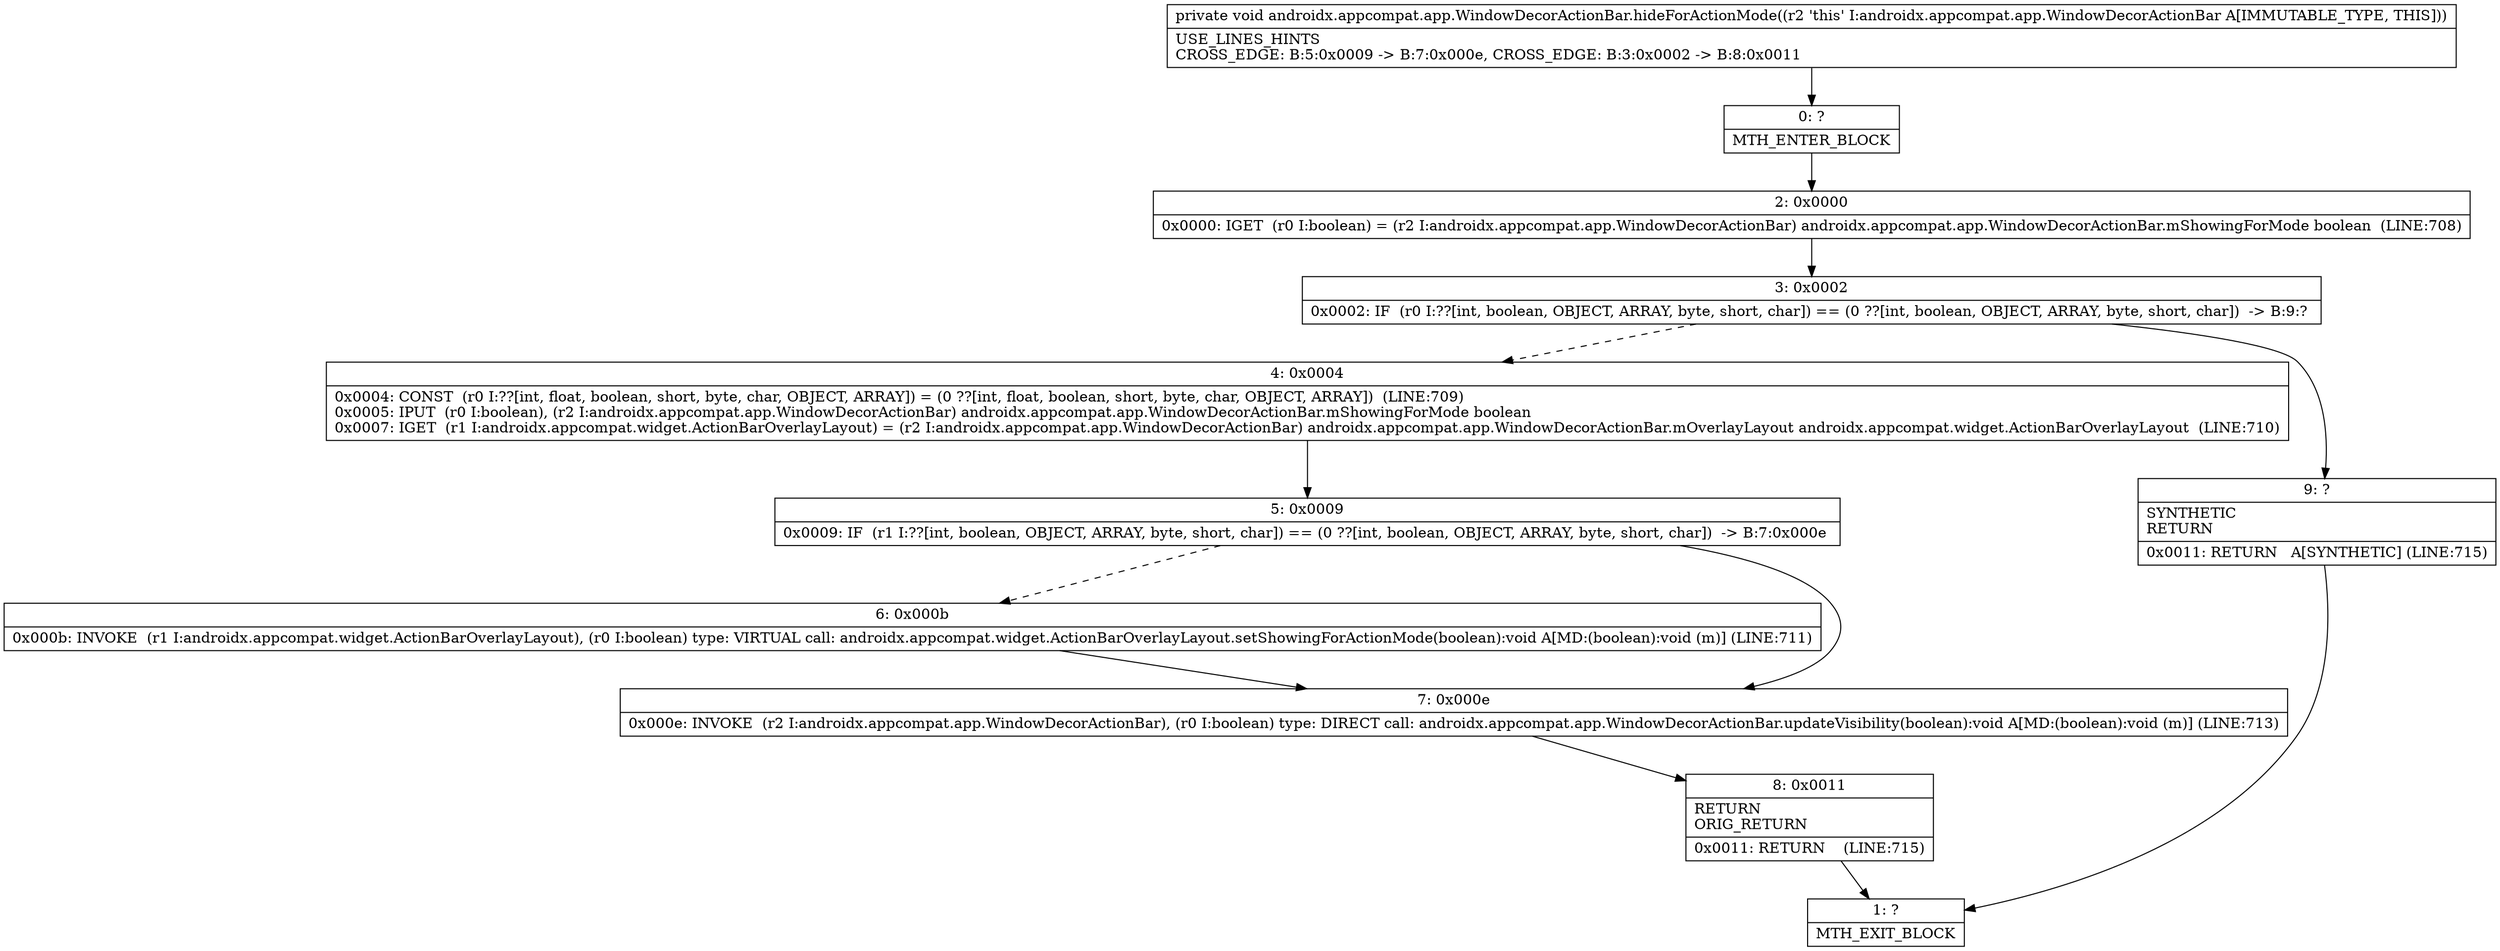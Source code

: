 digraph "CFG forandroidx.appcompat.app.WindowDecorActionBar.hideForActionMode()V" {
Node_0 [shape=record,label="{0\:\ ?|MTH_ENTER_BLOCK\l}"];
Node_2 [shape=record,label="{2\:\ 0x0000|0x0000: IGET  (r0 I:boolean) = (r2 I:androidx.appcompat.app.WindowDecorActionBar) androidx.appcompat.app.WindowDecorActionBar.mShowingForMode boolean  (LINE:708)\l}"];
Node_3 [shape=record,label="{3\:\ 0x0002|0x0002: IF  (r0 I:??[int, boolean, OBJECT, ARRAY, byte, short, char]) == (0 ??[int, boolean, OBJECT, ARRAY, byte, short, char])  \-\> B:9:? \l}"];
Node_4 [shape=record,label="{4\:\ 0x0004|0x0004: CONST  (r0 I:??[int, float, boolean, short, byte, char, OBJECT, ARRAY]) = (0 ??[int, float, boolean, short, byte, char, OBJECT, ARRAY])  (LINE:709)\l0x0005: IPUT  (r0 I:boolean), (r2 I:androidx.appcompat.app.WindowDecorActionBar) androidx.appcompat.app.WindowDecorActionBar.mShowingForMode boolean \l0x0007: IGET  (r1 I:androidx.appcompat.widget.ActionBarOverlayLayout) = (r2 I:androidx.appcompat.app.WindowDecorActionBar) androidx.appcompat.app.WindowDecorActionBar.mOverlayLayout androidx.appcompat.widget.ActionBarOverlayLayout  (LINE:710)\l}"];
Node_5 [shape=record,label="{5\:\ 0x0009|0x0009: IF  (r1 I:??[int, boolean, OBJECT, ARRAY, byte, short, char]) == (0 ??[int, boolean, OBJECT, ARRAY, byte, short, char])  \-\> B:7:0x000e \l}"];
Node_6 [shape=record,label="{6\:\ 0x000b|0x000b: INVOKE  (r1 I:androidx.appcompat.widget.ActionBarOverlayLayout), (r0 I:boolean) type: VIRTUAL call: androidx.appcompat.widget.ActionBarOverlayLayout.setShowingForActionMode(boolean):void A[MD:(boolean):void (m)] (LINE:711)\l}"];
Node_7 [shape=record,label="{7\:\ 0x000e|0x000e: INVOKE  (r2 I:androidx.appcompat.app.WindowDecorActionBar), (r0 I:boolean) type: DIRECT call: androidx.appcompat.app.WindowDecorActionBar.updateVisibility(boolean):void A[MD:(boolean):void (m)] (LINE:713)\l}"];
Node_8 [shape=record,label="{8\:\ 0x0011|RETURN\lORIG_RETURN\l|0x0011: RETURN    (LINE:715)\l}"];
Node_1 [shape=record,label="{1\:\ ?|MTH_EXIT_BLOCK\l}"];
Node_9 [shape=record,label="{9\:\ ?|SYNTHETIC\lRETURN\l|0x0011: RETURN   A[SYNTHETIC] (LINE:715)\l}"];
MethodNode[shape=record,label="{private void androidx.appcompat.app.WindowDecorActionBar.hideForActionMode((r2 'this' I:androidx.appcompat.app.WindowDecorActionBar A[IMMUTABLE_TYPE, THIS]))  | USE_LINES_HINTS\lCROSS_EDGE: B:5:0x0009 \-\> B:7:0x000e, CROSS_EDGE: B:3:0x0002 \-\> B:8:0x0011\l}"];
MethodNode -> Node_0;Node_0 -> Node_2;
Node_2 -> Node_3;
Node_3 -> Node_4[style=dashed];
Node_3 -> Node_9;
Node_4 -> Node_5;
Node_5 -> Node_6[style=dashed];
Node_5 -> Node_7;
Node_6 -> Node_7;
Node_7 -> Node_8;
Node_8 -> Node_1;
Node_9 -> Node_1;
}

